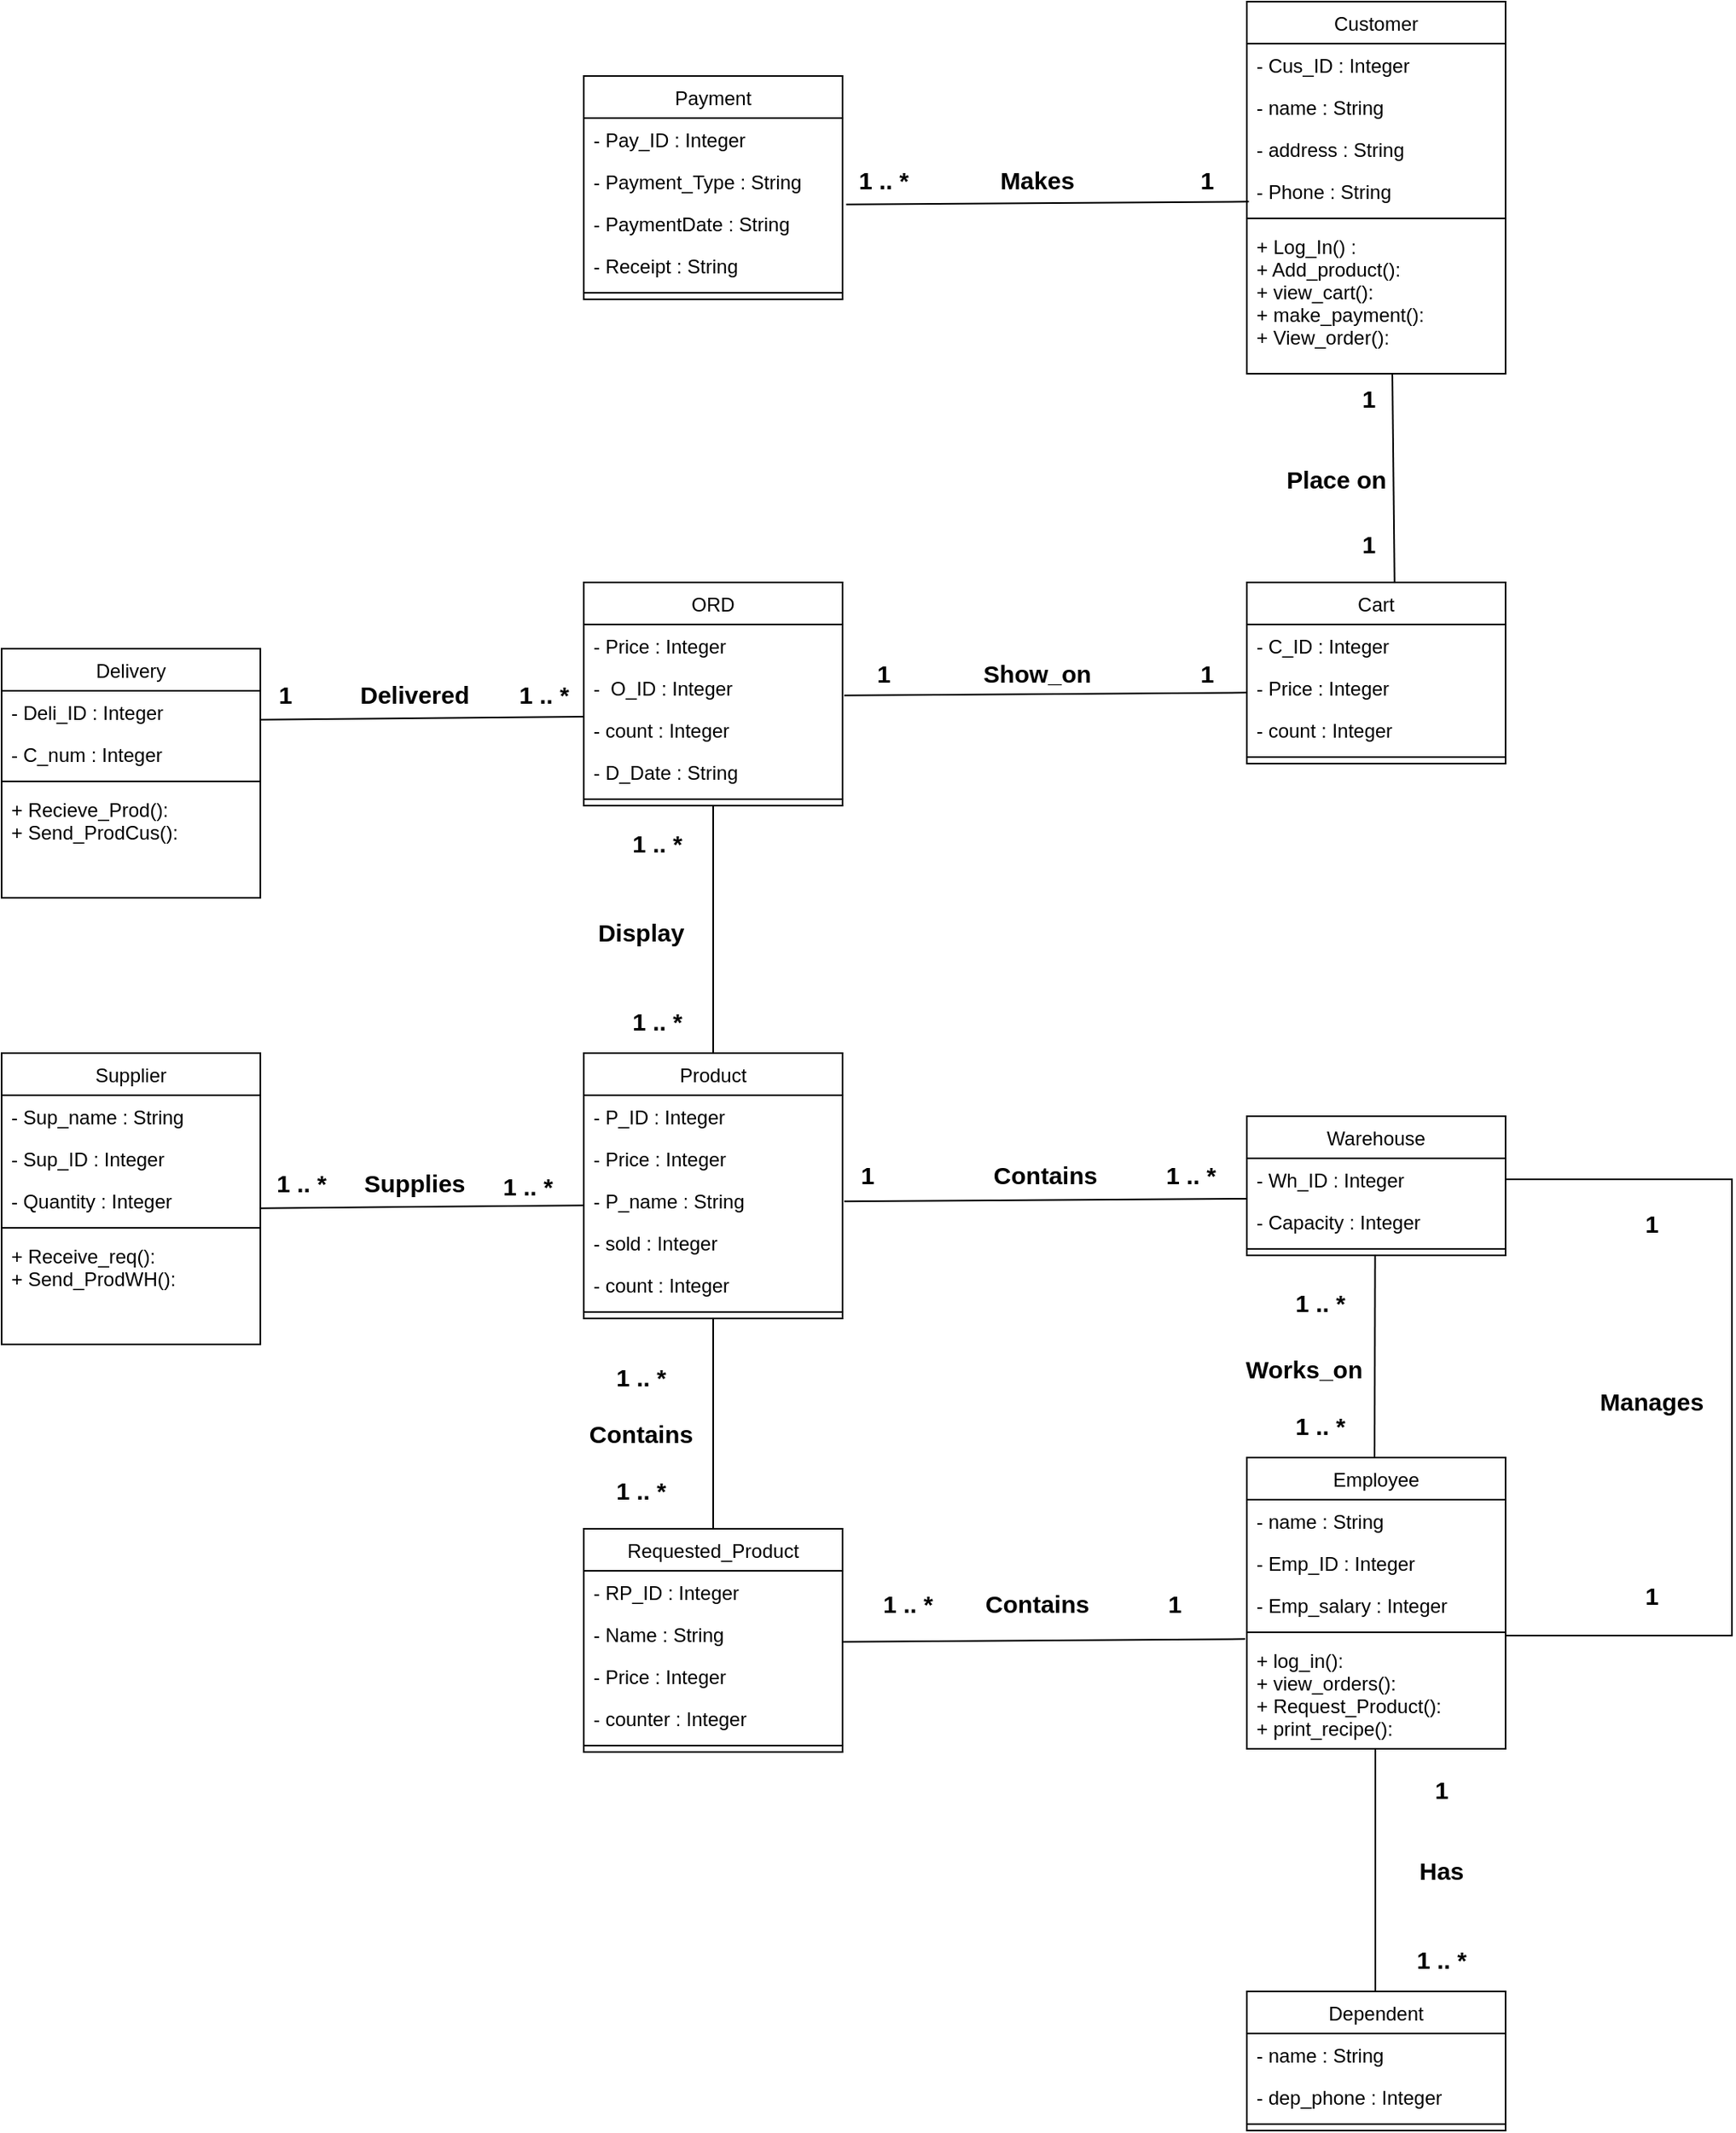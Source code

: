 <mxfile version="20.3.0" type="device"><diagram id="C5RBs43oDa-KdzZeNtuy" name="Page-1"><mxGraphModel dx="4116" dy="1567" grid="1" gridSize="10" guides="1" tooltips="1" connect="1" arrows="1" fold="1" page="1" pageScale="1" pageWidth="827" pageHeight="1169" math="0" shadow="0"><root><mxCell id="WIyWlLk6GJQsqaUBKTNV-0"/><mxCell id="WIyWlLk6GJQsqaUBKTNV-1" parent="WIyWlLk6GJQsqaUBKTNV-0"/><mxCell id="zkfFHV4jXpPFQw0GAbJ--17" value="Customer" style="swimlane;fontStyle=0;align=center;verticalAlign=top;childLayout=stackLayout;horizontal=1;startSize=26;horizontalStack=0;resizeParent=1;resizeLast=0;collapsible=1;marginBottom=0;rounded=0;shadow=0;strokeWidth=1;" parent="WIyWlLk6GJQsqaUBKTNV-1" vertex="1"><mxGeometry x="480" y="810" width="160" height="230" as="geometry"><mxRectangle x="550" y="140" width="160" height="26" as="alternateBounds"/></mxGeometry></mxCell><mxCell id="zkfFHV4jXpPFQw0GAbJ--18" value="- Cus_ID : Integer" style="text;align=left;verticalAlign=top;spacingLeft=4;spacingRight=4;overflow=hidden;rotatable=0;points=[[0,0.5],[1,0.5]];portConstraint=eastwest;" parent="zkfFHV4jXpPFQw0GAbJ--17" vertex="1"><mxGeometry y="26" width="160" height="26" as="geometry"/></mxCell><mxCell id="zkfFHV4jXpPFQw0GAbJ--19" value="- name : String" style="text;align=left;verticalAlign=top;spacingLeft=4;spacingRight=4;overflow=hidden;rotatable=0;points=[[0,0.5],[1,0.5]];portConstraint=eastwest;rounded=0;shadow=0;html=0;" parent="zkfFHV4jXpPFQw0GAbJ--17" vertex="1"><mxGeometry y="52" width="160" height="26" as="geometry"/></mxCell><mxCell id="zkfFHV4jXpPFQw0GAbJ--20" value="- address : String" style="text;align=left;verticalAlign=top;spacingLeft=4;spacingRight=4;overflow=hidden;rotatable=0;points=[[0,0.5],[1,0.5]];portConstraint=eastwest;rounded=0;shadow=0;html=0;" parent="zkfFHV4jXpPFQw0GAbJ--17" vertex="1"><mxGeometry y="78" width="160" height="26" as="geometry"/></mxCell><mxCell id="LvDWfE9tEaPg9iW0eJGp-1" value="- Phone : String" style="text;align=left;verticalAlign=top;spacingLeft=4;spacingRight=4;overflow=hidden;rotatable=0;points=[[0,0.5],[1,0.5]];portConstraint=eastwest;rounded=0;shadow=0;html=0;" vertex="1" parent="zkfFHV4jXpPFQw0GAbJ--17"><mxGeometry y="104" width="160" height="26" as="geometry"/></mxCell><mxCell id="zkfFHV4jXpPFQw0GAbJ--23" value="" style="line;html=1;strokeWidth=1;align=left;verticalAlign=middle;spacingTop=-1;spacingLeft=3;spacingRight=3;rotatable=0;labelPosition=right;points=[];portConstraint=eastwest;" parent="zkfFHV4jXpPFQw0GAbJ--17" vertex="1"><mxGeometry y="130" width="160" height="8" as="geometry"/></mxCell><mxCell id="zkfFHV4jXpPFQw0GAbJ--24" value="+ Log_In() :&#10;+ Add_product():&#10;+ view_cart():&#10;+ make_payment():&#10;+ View_order():" style="text;align=left;verticalAlign=top;spacingLeft=4;spacingRight=4;overflow=hidden;rotatable=0;points=[[0,0.5],[1,0.5]];portConstraint=eastwest;" parent="zkfFHV4jXpPFQw0GAbJ--17" vertex="1"><mxGeometry y="138" width="160" height="92" as="geometry"/></mxCell><mxCell id="LvDWfE9tEaPg9iW0eJGp-2" value="Payment" style="swimlane;fontStyle=0;align=center;verticalAlign=top;childLayout=stackLayout;horizontal=1;startSize=26;horizontalStack=0;resizeParent=1;resizeLast=0;collapsible=1;marginBottom=0;rounded=0;shadow=0;strokeWidth=1;" vertex="1" parent="WIyWlLk6GJQsqaUBKTNV-1"><mxGeometry x="70" y="856" width="160" height="138" as="geometry"><mxRectangle x="130" y="380" width="160" height="26" as="alternateBounds"/></mxGeometry></mxCell><mxCell id="LvDWfE9tEaPg9iW0eJGp-3" value="- Pay_ID : Integer" style="text;align=left;verticalAlign=top;spacingLeft=4;spacingRight=4;overflow=hidden;rotatable=0;points=[[0,0.5],[1,0.5]];portConstraint=eastwest;" vertex="1" parent="LvDWfE9tEaPg9iW0eJGp-2"><mxGeometry y="26" width="160" height="26" as="geometry"/></mxCell><mxCell id="LvDWfE9tEaPg9iW0eJGp-4" value="- Payment_Type : String" style="text;align=left;verticalAlign=top;spacingLeft=4;spacingRight=4;overflow=hidden;rotatable=0;points=[[0,0.5],[1,0.5]];portConstraint=eastwest;rounded=0;shadow=0;html=0;" vertex="1" parent="LvDWfE9tEaPg9iW0eJGp-2"><mxGeometry y="52" width="160" height="26" as="geometry"/></mxCell><mxCell id="LvDWfE9tEaPg9iW0eJGp-5" value="- PaymentDate : String" style="text;align=left;verticalAlign=top;spacingLeft=4;spacingRight=4;overflow=hidden;rotatable=0;points=[[0,0.5],[1,0.5]];portConstraint=eastwest;rounded=0;shadow=0;html=0;" vertex="1" parent="LvDWfE9tEaPg9iW0eJGp-2"><mxGeometry y="78" width="160" height="26" as="geometry"/></mxCell><mxCell id="LvDWfE9tEaPg9iW0eJGp-8" value="- Receipt : String" style="text;align=left;verticalAlign=top;spacingLeft=4;spacingRight=4;overflow=hidden;rotatable=0;points=[[0,0.5],[1,0.5]];portConstraint=eastwest;rounded=0;shadow=0;html=0;" vertex="1" parent="LvDWfE9tEaPg9iW0eJGp-2"><mxGeometry y="104" width="160" height="26" as="geometry"/></mxCell><mxCell id="LvDWfE9tEaPg9iW0eJGp-6" value="" style="line;html=1;strokeWidth=1;align=left;verticalAlign=middle;spacingTop=-1;spacingLeft=3;spacingRight=3;rotatable=0;labelPosition=right;points=[];portConstraint=eastwest;" vertex="1" parent="LvDWfE9tEaPg9iW0eJGp-2"><mxGeometry y="130" width="160" height="8" as="geometry"/></mxCell><mxCell id="LvDWfE9tEaPg9iW0eJGp-9" value="" style="endArrow=none;html=1;rounded=0;fontSize=15;entryX=0.008;entryY=0.756;entryDx=0;entryDy=0;entryPerimeter=0;exitX=1.014;exitY=1.051;exitDx=0;exitDy=0;exitPerimeter=0;" edge="1" parent="WIyWlLk6GJQsqaUBKTNV-1" source="LvDWfE9tEaPg9iW0eJGp-4" target="LvDWfE9tEaPg9iW0eJGp-1"><mxGeometry width="50" height="50" relative="1" as="geometry"><mxPoint x="230" y="930" as="sourcePoint"/><mxPoint x="708.08" y="749.998" as="targetPoint"/></mxGeometry></mxCell><mxCell id="LvDWfE9tEaPg9iW0eJGp-10" value="&lt;b&gt;Makes&lt;/b&gt;" style="text;html=1;align=center;verticalAlign=middle;resizable=0;points=[];autosize=1;strokeColor=none;fillColor=none;fontSize=15;" vertex="1" parent="WIyWlLk6GJQsqaUBKTNV-1"><mxGeometry x="315" y="905" width="70" height="30" as="geometry"/></mxCell><mxCell id="LvDWfE9tEaPg9iW0eJGp-11" value="&lt;b&gt;&lt;font style=&quot;font-size: 15px;&quot;&gt;1&lt;/font&gt;&lt;/b&gt;" style="text;html=1;align=center;verticalAlign=middle;resizable=0;points=[];autosize=1;strokeColor=none;fillColor=none;" vertex="1" parent="WIyWlLk6GJQsqaUBKTNV-1"><mxGeometry x="440" y="905" width="30" height="30" as="geometry"/></mxCell><mxCell id="LvDWfE9tEaPg9iW0eJGp-14" value="&lt;b&gt;&lt;font style=&quot;font-size: 15px;&quot;&gt;1 .. *&lt;/font&gt;&lt;/b&gt;" style="text;html=1;align=center;verticalAlign=middle;resizable=0;points=[];autosize=1;strokeColor=none;fillColor=none;" vertex="1" parent="WIyWlLk6GJQsqaUBKTNV-1"><mxGeometry x="230" y="910" width="50" height="20" as="geometry"/></mxCell><mxCell id="LvDWfE9tEaPg9iW0eJGp-15" value="Cart" style="swimlane;fontStyle=0;align=center;verticalAlign=top;childLayout=stackLayout;horizontal=1;startSize=26;horizontalStack=0;resizeParent=1;resizeLast=0;collapsible=1;marginBottom=0;rounded=0;shadow=0;strokeWidth=1;" vertex="1" parent="WIyWlLk6GJQsqaUBKTNV-1"><mxGeometry x="480" y="1169" width="160" height="112" as="geometry"><mxRectangle x="130" y="380" width="160" height="26" as="alternateBounds"/></mxGeometry></mxCell><mxCell id="LvDWfE9tEaPg9iW0eJGp-16" value="- C_ID : Integer" style="text;align=left;verticalAlign=top;spacingLeft=4;spacingRight=4;overflow=hidden;rotatable=0;points=[[0,0.5],[1,0.5]];portConstraint=eastwest;" vertex="1" parent="LvDWfE9tEaPg9iW0eJGp-15"><mxGeometry y="26" width="160" height="26" as="geometry"/></mxCell><mxCell id="LvDWfE9tEaPg9iW0eJGp-17" value="- Price : Integer" style="text;align=left;verticalAlign=top;spacingLeft=4;spacingRight=4;overflow=hidden;rotatable=0;points=[[0,0.5],[1,0.5]];portConstraint=eastwest;rounded=0;shadow=0;html=0;" vertex="1" parent="LvDWfE9tEaPg9iW0eJGp-15"><mxGeometry y="52" width="160" height="26" as="geometry"/></mxCell><mxCell id="LvDWfE9tEaPg9iW0eJGp-18" value="- count : Integer" style="text;align=left;verticalAlign=top;spacingLeft=4;spacingRight=4;overflow=hidden;rotatable=0;points=[[0,0.5],[1,0.5]];portConstraint=eastwest;rounded=0;shadow=0;html=0;" vertex="1" parent="LvDWfE9tEaPg9iW0eJGp-15"><mxGeometry y="78" width="160" height="26" as="geometry"/></mxCell><mxCell id="LvDWfE9tEaPg9iW0eJGp-20" value="" style="line;html=1;strokeWidth=1;align=left;verticalAlign=middle;spacingTop=-1;spacingLeft=3;spacingRight=3;rotatable=0;labelPosition=right;points=[];portConstraint=eastwest;" vertex="1" parent="LvDWfE9tEaPg9iW0eJGp-15"><mxGeometry y="104" width="160" height="8" as="geometry"/></mxCell><mxCell id="LvDWfE9tEaPg9iW0eJGp-21" value="" style="endArrow=none;html=1;rounded=0;fontSize=15;exitX=0.571;exitY=-0.003;exitDx=0;exitDy=0;exitPerimeter=0;" edge="1" parent="WIyWlLk6GJQsqaUBKTNV-1" source="LvDWfE9tEaPg9iW0eJGp-15"><mxGeometry width="50" height="50" relative="1" as="geometry"><mxPoint x="200.0" y="1091.666" as="sourcePoint"/><mxPoint x="570" y="1040" as="targetPoint"/></mxGeometry></mxCell><mxCell id="LvDWfE9tEaPg9iW0eJGp-22" value="&lt;b&gt;Place on&lt;/b&gt;" style="text;html=1;align=center;verticalAlign=middle;resizable=0;points=[];autosize=1;strokeColor=none;fillColor=none;fontSize=15;" vertex="1" parent="WIyWlLk6GJQsqaUBKTNV-1"><mxGeometry x="490" y="1090" width="90" height="30" as="geometry"/></mxCell><mxCell id="LvDWfE9tEaPg9iW0eJGp-23" value="&lt;b&gt;&lt;font style=&quot;font-size: 15px;&quot;&gt;1&lt;/font&gt;&lt;/b&gt;" style="text;html=1;align=center;verticalAlign=middle;resizable=0;points=[];autosize=1;strokeColor=none;fillColor=none;" vertex="1" parent="WIyWlLk6GJQsqaUBKTNV-1"><mxGeometry x="540" y="1040" width="30" height="30" as="geometry"/></mxCell><mxCell id="LvDWfE9tEaPg9iW0eJGp-24" value="&lt;b&gt;&lt;font style=&quot;font-size: 15px;&quot;&gt;1&lt;/font&gt;&lt;/b&gt;" style="text;html=1;align=center;verticalAlign=middle;resizable=0;points=[];autosize=1;strokeColor=none;fillColor=none;" vertex="1" parent="WIyWlLk6GJQsqaUBKTNV-1"><mxGeometry x="540" y="1130" width="30" height="30" as="geometry"/></mxCell><mxCell id="LvDWfE9tEaPg9iW0eJGp-25" value="ORD" style="swimlane;fontStyle=0;align=center;verticalAlign=top;childLayout=stackLayout;horizontal=1;startSize=26;horizontalStack=0;resizeParent=1;resizeLast=0;collapsible=1;marginBottom=0;rounded=0;shadow=0;strokeWidth=1;" vertex="1" parent="WIyWlLk6GJQsqaUBKTNV-1"><mxGeometry x="70" y="1169" width="160" height="138" as="geometry"><mxRectangle x="130" y="380" width="160" height="26" as="alternateBounds"/></mxGeometry></mxCell><mxCell id="LvDWfE9tEaPg9iW0eJGp-26" value="- Price : Integer" style="text;align=left;verticalAlign=top;spacingLeft=4;spacingRight=4;overflow=hidden;rotatable=0;points=[[0,0.5],[1,0.5]];portConstraint=eastwest;" vertex="1" parent="LvDWfE9tEaPg9iW0eJGp-25"><mxGeometry y="26" width="160" height="26" as="geometry"/></mxCell><mxCell id="LvDWfE9tEaPg9iW0eJGp-27" value="-  O_ID : Integer" style="text;align=left;verticalAlign=top;spacingLeft=4;spacingRight=4;overflow=hidden;rotatable=0;points=[[0,0.5],[1,0.5]];portConstraint=eastwest;rounded=0;shadow=0;html=0;" vertex="1" parent="LvDWfE9tEaPg9iW0eJGp-25"><mxGeometry y="52" width="160" height="26" as="geometry"/></mxCell><mxCell id="LvDWfE9tEaPg9iW0eJGp-28" value="- count : Integer" style="text;align=left;verticalAlign=top;spacingLeft=4;spacingRight=4;overflow=hidden;rotatable=0;points=[[0,0.5],[1,0.5]];portConstraint=eastwest;rounded=0;shadow=0;html=0;" vertex="1" parent="LvDWfE9tEaPg9iW0eJGp-25"><mxGeometry y="78" width="160" height="26" as="geometry"/></mxCell><mxCell id="LvDWfE9tEaPg9iW0eJGp-30" value="- D_Date : String" style="text;align=left;verticalAlign=top;spacingLeft=4;spacingRight=4;overflow=hidden;rotatable=0;points=[[0,0.5],[1,0.5]];portConstraint=eastwest;rounded=0;shadow=0;html=0;" vertex="1" parent="LvDWfE9tEaPg9iW0eJGp-25"><mxGeometry y="104" width="160" height="26" as="geometry"/></mxCell><mxCell id="LvDWfE9tEaPg9iW0eJGp-29" value="" style="line;html=1;strokeWidth=1;align=left;verticalAlign=middle;spacingTop=-1;spacingLeft=3;spacingRight=3;rotatable=0;labelPosition=right;points=[];portConstraint=eastwest;" vertex="1" parent="LvDWfE9tEaPg9iW0eJGp-25"><mxGeometry y="130" width="160" height="8" as="geometry"/></mxCell><mxCell id="LvDWfE9tEaPg9iW0eJGp-31" value="" style="endArrow=none;html=1;rounded=0;fontSize=15;entryX=0.008;entryY=0.756;entryDx=0;entryDy=0;entryPerimeter=0;exitX=1.014;exitY=1.051;exitDx=0;exitDy=0;exitPerimeter=0;" edge="1" parent="WIyWlLk6GJQsqaUBKTNV-1"><mxGeometry width="50" height="50" relative="1" as="geometry"><mxPoint x="230.96" y="1238.836" as="sourcePoint"/><mxPoint x="480" y="1237.166" as="targetPoint"/></mxGeometry></mxCell><mxCell id="LvDWfE9tEaPg9iW0eJGp-32" value="&lt;b&gt;Show_on&lt;/b&gt;" style="text;html=1;align=center;verticalAlign=middle;resizable=0;points=[];autosize=1;strokeColor=none;fillColor=none;fontSize=15;" vertex="1" parent="WIyWlLk6GJQsqaUBKTNV-1"><mxGeometry x="305" y="1210" width="90" height="30" as="geometry"/></mxCell><mxCell id="LvDWfE9tEaPg9iW0eJGp-33" value="&lt;b&gt;&lt;font style=&quot;font-size: 15px;&quot;&gt;1&lt;/font&gt;&lt;/b&gt;" style="text;html=1;align=center;verticalAlign=middle;resizable=0;points=[];autosize=1;strokeColor=none;fillColor=none;" vertex="1" parent="WIyWlLk6GJQsqaUBKTNV-1"><mxGeometry x="440" y="1210" width="30" height="30" as="geometry"/></mxCell><mxCell id="LvDWfE9tEaPg9iW0eJGp-34" value="&lt;b&gt;&lt;font style=&quot;font-size: 15px;&quot;&gt;1&lt;/font&gt;&lt;/b&gt;" style="text;html=1;align=center;verticalAlign=middle;resizable=0;points=[];autosize=1;strokeColor=none;fillColor=none;" vertex="1" parent="WIyWlLk6GJQsqaUBKTNV-1"><mxGeometry x="240" y="1210" width="30" height="30" as="geometry"/></mxCell><mxCell id="LvDWfE9tEaPg9iW0eJGp-35" value="Delivery" style="swimlane;fontStyle=0;align=center;verticalAlign=top;childLayout=stackLayout;horizontal=1;startSize=26;horizontalStack=0;resizeParent=1;resizeLast=0;collapsible=1;marginBottom=0;rounded=0;shadow=0;strokeWidth=1;" vertex="1" parent="WIyWlLk6GJQsqaUBKTNV-1"><mxGeometry x="-290" y="1210" width="160" height="154" as="geometry"><mxRectangle x="550" y="140" width="160" height="26" as="alternateBounds"/></mxGeometry></mxCell><mxCell id="LvDWfE9tEaPg9iW0eJGp-36" value="- Deli_ID : Integer" style="text;align=left;verticalAlign=top;spacingLeft=4;spacingRight=4;overflow=hidden;rotatable=0;points=[[0,0.5],[1,0.5]];portConstraint=eastwest;" vertex="1" parent="LvDWfE9tEaPg9iW0eJGp-35"><mxGeometry y="26" width="160" height="26" as="geometry"/></mxCell><mxCell id="LvDWfE9tEaPg9iW0eJGp-37" value="- C_num : Integer" style="text;align=left;verticalAlign=top;spacingLeft=4;spacingRight=4;overflow=hidden;rotatable=0;points=[[0,0.5],[1,0.5]];portConstraint=eastwest;rounded=0;shadow=0;html=0;" vertex="1" parent="LvDWfE9tEaPg9iW0eJGp-35"><mxGeometry y="52" width="160" height="26" as="geometry"/></mxCell><mxCell id="LvDWfE9tEaPg9iW0eJGp-40" value="" style="line;html=1;strokeWidth=1;align=left;verticalAlign=middle;spacingTop=-1;spacingLeft=3;spacingRight=3;rotatable=0;labelPosition=right;points=[];portConstraint=eastwest;" vertex="1" parent="LvDWfE9tEaPg9iW0eJGp-35"><mxGeometry y="78" width="160" height="8" as="geometry"/></mxCell><mxCell id="LvDWfE9tEaPg9iW0eJGp-83" value="+ Recieve_Prod():&#10;+ Send_ProdCus():" style="text;align=left;verticalAlign=top;spacingLeft=4;spacingRight=4;overflow=hidden;rotatable=0;points=[[0,0.5],[1,0.5]];portConstraint=eastwest;" vertex="1" parent="LvDWfE9tEaPg9iW0eJGp-35"><mxGeometry y="86" width="160" height="68" as="geometry"/></mxCell><mxCell id="LvDWfE9tEaPg9iW0eJGp-43" value="" style="endArrow=none;html=1;rounded=0;fontSize=15;exitX=1.014;exitY=1.051;exitDx=0;exitDy=0;exitPerimeter=0;" edge="1" parent="WIyWlLk6GJQsqaUBKTNV-1"><mxGeometry width="50" height="50" relative="1" as="geometry"><mxPoint x="-130" y="1253.836" as="sourcePoint"/><mxPoint x="70" y="1252" as="targetPoint"/></mxGeometry></mxCell><mxCell id="LvDWfE9tEaPg9iW0eJGp-44" value="&lt;b&gt;Delivered&lt;/b&gt;" style="text;html=1;align=center;verticalAlign=middle;resizable=0;points=[];autosize=1;strokeColor=none;fillColor=none;fontSize=15;" vertex="1" parent="WIyWlLk6GJQsqaUBKTNV-1"><mxGeometry x="-80" y="1223" width="90" height="30" as="geometry"/></mxCell><mxCell id="LvDWfE9tEaPg9iW0eJGp-45" value="&lt;b&gt;&lt;font style=&quot;font-size: 15px;&quot;&gt;1&lt;/font&gt;&lt;/b&gt;" style="text;html=1;align=center;verticalAlign=middle;resizable=0;points=[];autosize=1;strokeColor=none;fillColor=none;" vertex="1" parent="WIyWlLk6GJQsqaUBKTNV-1"><mxGeometry x="-130" y="1223" width="30" height="30" as="geometry"/></mxCell><mxCell id="LvDWfE9tEaPg9iW0eJGp-47" value="&lt;b&gt;&lt;font style=&quot;font-size: 15px;&quot;&gt;1 .. *&lt;/font&gt;&lt;/b&gt;" style="text;html=1;align=center;verticalAlign=middle;resizable=0;points=[];autosize=1;strokeColor=none;fillColor=none;" vertex="1" parent="WIyWlLk6GJQsqaUBKTNV-1"><mxGeometry x="20" y="1228" width="50" height="20" as="geometry"/></mxCell><mxCell id="LvDWfE9tEaPg9iW0eJGp-48" value="Product" style="swimlane;fontStyle=0;align=center;verticalAlign=top;childLayout=stackLayout;horizontal=1;startSize=26;horizontalStack=0;resizeParent=1;resizeLast=0;collapsible=1;marginBottom=0;rounded=0;shadow=0;strokeWidth=1;" vertex="1" parent="WIyWlLk6GJQsqaUBKTNV-1"><mxGeometry x="70" y="1460" width="160" height="164" as="geometry"><mxRectangle x="130" y="380" width="160" height="26" as="alternateBounds"/></mxGeometry></mxCell><mxCell id="LvDWfE9tEaPg9iW0eJGp-49" value="- P_ID : Integer" style="text;align=left;verticalAlign=top;spacingLeft=4;spacingRight=4;overflow=hidden;rotatable=0;points=[[0,0.5],[1,0.5]];portConstraint=eastwest;" vertex="1" parent="LvDWfE9tEaPg9iW0eJGp-48"><mxGeometry y="26" width="160" height="26" as="geometry"/></mxCell><mxCell id="LvDWfE9tEaPg9iW0eJGp-50" value="- Price : Integer" style="text;align=left;verticalAlign=top;spacingLeft=4;spacingRight=4;overflow=hidden;rotatable=0;points=[[0,0.5],[1,0.5]];portConstraint=eastwest;rounded=0;shadow=0;html=0;" vertex="1" parent="LvDWfE9tEaPg9iW0eJGp-48"><mxGeometry y="52" width="160" height="26" as="geometry"/></mxCell><mxCell id="LvDWfE9tEaPg9iW0eJGp-51" value="- P_name : String" style="text;align=left;verticalAlign=top;spacingLeft=4;spacingRight=4;overflow=hidden;rotatable=0;points=[[0,0.5],[1,0.5]];portConstraint=eastwest;rounded=0;shadow=0;html=0;" vertex="1" parent="LvDWfE9tEaPg9iW0eJGp-48"><mxGeometry y="78" width="160" height="26" as="geometry"/></mxCell><mxCell id="LvDWfE9tEaPg9iW0eJGp-52" value="- sold : Integer" style="text;align=left;verticalAlign=top;spacingLeft=4;spacingRight=4;overflow=hidden;rotatable=0;points=[[0,0.5],[1,0.5]];portConstraint=eastwest;rounded=0;shadow=0;html=0;" vertex="1" parent="LvDWfE9tEaPg9iW0eJGp-48"><mxGeometry y="104" width="160" height="26" as="geometry"/></mxCell><mxCell id="LvDWfE9tEaPg9iW0eJGp-54" value="- count : Integer" style="text;align=left;verticalAlign=top;spacingLeft=4;spacingRight=4;overflow=hidden;rotatable=0;points=[[0,0.5],[1,0.5]];portConstraint=eastwest;rounded=0;shadow=0;html=0;" vertex="1" parent="LvDWfE9tEaPg9iW0eJGp-48"><mxGeometry y="130" width="160" height="26" as="geometry"/></mxCell><mxCell id="LvDWfE9tEaPg9iW0eJGp-53" value="" style="line;html=1;strokeWidth=1;align=left;verticalAlign=middle;spacingTop=-1;spacingLeft=3;spacingRight=3;rotatable=0;labelPosition=right;points=[];portConstraint=eastwest;" vertex="1" parent="LvDWfE9tEaPg9iW0eJGp-48"><mxGeometry y="156" width="160" height="8" as="geometry"/></mxCell><mxCell id="LvDWfE9tEaPg9iW0eJGp-55" value="" style="endArrow=none;html=1;rounded=0;fontSize=15;exitX=0.5;exitY=0;exitDx=0;exitDy=0;entryX=0.5;entryY=1;entryDx=0;entryDy=0;" edge="1" parent="WIyWlLk6GJQsqaUBKTNV-1" source="LvDWfE9tEaPg9iW0eJGp-48" target="LvDWfE9tEaPg9iW0eJGp-25"><mxGeometry width="50" height="50" relative="1" as="geometry"><mxPoint x="-110" y="1381.836" as="sourcePoint"/><mxPoint x="90.0" y="1380" as="targetPoint"/></mxGeometry></mxCell><mxCell id="LvDWfE9tEaPg9iW0eJGp-57" value="&lt;b&gt;&lt;font style=&quot;font-size: 15px;&quot;&gt;1 .. *&lt;/font&gt;&lt;/b&gt;" style="text;html=1;align=center;verticalAlign=middle;resizable=0;points=[];autosize=1;strokeColor=none;fillColor=none;" vertex="1" parent="WIyWlLk6GJQsqaUBKTNV-1"><mxGeometry x="90" y="1430" width="50" height="20" as="geometry"/></mxCell><mxCell id="LvDWfE9tEaPg9iW0eJGp-58" value="&lt;b&gt;&lt;font style=&quot;font-size: 15px;&quot;&gt;1 .. *&lt;/font&gt;&lt;/b&gt;" style="text;html=1;align=center;verticalAlign=middle;resizable=0;points=[];autosize=1;strokeColor=none;fillColor=none;" vertex="1" parent="WIyWlLk6GJQsqaUBKTNV-1"><mxGeometry x="90" y="1320" width="50" height="20" as="geometry"/></mxCell><mxCell id="LvDWfE9tEaPg9iW0eJGp-59" value="&lt;b&gt;Display&lt;/b&gt;" style="text;html=1;align=center;verticalAlign=middle;resizable=0;points=[];autosize=1;strokeColor=none;fillColor=none;fontSize=15;" vertex="1" parent="WIyWlLk6GJQsqaUBKTNV-1"><mxGeometry x="65" y="1370" width="80" height="30" as="geometry"/></mxCell><mxCell id="LvDWfE9tEaPg9iW0eJGp-60" value="Warehouse" style="swimlane;fontStyle=0;align=center;verticalAlign=top;childLayout=stackLayout;horizontal=1;startSize=26;horizontalStack=0;resizeParent=1;resizeLast=0;collapsible=1;marginBottom=0;rounded=0;shadow=0;strokeWidth=1;" vertex="1" parent="WIyWlLk6GJQsqaUBKTNV-1"><mxGeometry x="480" y="1499" width="160" height="86" as="geometry"><mxRectangle x="550" y="140" width="160" height="26" as="alternateBounds"/></mxGeometry></mxCell><mxCell id="LvDWfE9tEaPg9iW0eJGp-61" value="- Wh_ID : Integer" style="text;align=left;verticalAlign=top;spacingLeft=4;spacingRight=4;overflow=hidden;rotatable=0;points=[[0,0.5],[1,0.5]];portConstraint=eastwest;" vertex="1" parent="LvDWfE9tEaPg9iW0eJGp-60"><mxGeometry y="26" width="160" height="26" as="geometry"/></mxCell><mxCell id="LvDWfE9tEaPg9iW0eJGp-62" value="- Capacity : Integer" style="text;align=left;verticalAlign=top;spacingLeft=4;spacingRight=4;overflow=hidden;rotatable=0;points=[[0,0.5],[1,0.5]];portConstraint=eastwest;rounded=0;shadow=0;html=0;" vertex="1" parent="LvDWfE9tEaPg9iW0eJGp-60"><mxGeometry y="52" width="160" height="26" as="geometry"/></mxCell><mxCell id="LvDWfE9tEaPg9iW0eJGp-63" value="" style="line;html=1;strokeWidth=1;align=left;verticalAlign=middle;spacingTop=-1;spacingLeft=3;spacingRight=3;rotatable=0;labelPosition=right;points=[];portConstraint=eastwest;" vertex="1" parent="LvDWfE9tEaPg9iW0eJGp-60"><mxGeometry y="78" width="160" height="8" as="geometry"/></mxCell><mxCell id="LvDWfE9tEaPg9iW0eJGp-64" value="" style="endArrow=none;html=1;rounded=0;fontSize=15;entryX=0.008;entryY=0.756;entryDx=0;entryDy=0;entryPerimeter=0;exitX=1.014;exitY=1.051;exitDx=0;exitDy=0;exitPerimeter=0;" edge="1" parent="WIyWlLk6GJQsqaUBKTNV-1"><mxGeometry width="50" height="50" relative="1" as="geometry"><mxPoint x="230.96" y="1551.666" as="sourcePoint"/><mxPoint x="480" y="1549.996" as="targetPoint"/></mxGeometry></mxCell><mxCell id="LvDWfE9tEaPg9iW0eJGp-65" value="&lt;b&gt;Contains&lt;/b&gt;" style="text;html=1;align=center;verticalAlign=middle;resizable=0;points=[];autosize=1;strokeColor=none;fillColor=none;fontSize=15;" vertex="1" parent="WIyWlLk6GJQsqaUBKTNV-1"><mxGeometry x="310" y="1520" width="90" height="30" as="geometry"/></mxCell><mxCell id="LvDWfE9tEaPg9iW0eJGp-67" value="&lt;b&gt;&lt;font style=&quot;font-size: 15px;&quot;&gt;1&lt;/font&gt;&lt;/b&gt;" style="text;html=1;align=center;verticalAlign=middle;resizable=0;points=[];autosize=1;strokeColor=none;fillColor=none;" vertex="1" parent="WIyWlLk6GJQsqaUBKTNV-1"><mxGeometry x="230" y="1520" width="30" height="30" as="geometry"/></mxCell><mxCell id="LvDWfE9tEaPg9iW0eJGp-68" value="&lt;b&gt;&lt;font style=&quot;font-size: 15px;&quot;&gt;1 .. *&lt;/font&gt;&lt;/b&gt;" style="text;html=1;align=center;verticalAlign=middle;resizable=0;points=[];autosize=1;strokeColor=none;fillColor=none;" vertex="1" parent="WIyWlLk6GJQsqaUBKTNV-1"><mxGeometry x="420" y="1525" width="50" height="20" as="geometry"/></mxCell><mxCell id="LvDWfE9tEaPg9iW0eJGp-70" value="Supplier" style="swimlane;fontStyle=0;align=center;verticalAlign=top;childLayout=stackLayout;horizontal=1;startSize=26;horizontalStack=0;resizeParent=1;resizeLast=0;collapsible=1;marginBottom=0;rounded=0;shadow=0;strokeWidth=1;" vertex="1" parent="WIyWlLk6GJQsqaUBKTNV-1"><mxGeometry x="-290" y="1460" width="160" height="180" as="geometry"><mxRectangle x="550" y="140" width="160" height="26" as="alternateBounds"/></mxGeometry></mxCell><mxCell id="LvDWfE9tEaPg9iW0eJGp-71" value="- Sup_name : String" style="text;align=left;verticalAlign=top;spacingLeft=4;spacingRight=4;overflow=hidden;rotatable=0;points=[[0,0.5],[1,0.5]];portConstraint=eastwest;" vertex="1" parent="LvDWfE9tEaPg9iW0eJGp-70"><mxGeometry y="26" width="160" height="26" as="geometry"/></mxCell><mxCell id="LvDWfE9tEaPg9iW0eJGp-72" value="- Sup_ID : Integer" style="text;align=left;verticalAlign=top;spacingLeft=4;spacingRight=4;overflow=hidden;rotatable=0;points=[[0,0.5],[1,0.5]];portConstraint=eastwest;rounded=0;shadow=0;html=0;" vertex="1" parent="LvDWfE9tEaPg9iW0eJGp-70"><mxGeometry y="52" width="160" height="26" as="geometry"/></mxCell><mxCell id="LvDWfE9tEaPg9iW0eJGp-74" value="- Quantity : Integer" style="text;align=left;verticalAlign=top;spacingLeft=4;spacingRight=4;overflow=hidden;rotatable=0;points=[[0,0.5],[1,0.5]];portConstraint=eastwest;rounded=0;shadow=0;html=0;" vertex="1" parent="LvDWfE9tEaPg9iW0eJGp-70"><mxGeometry y="78" width="160" height="26" as="geometry"/></mxCell><mxCell id="LvDWfE9tEaPg9iW0eJGp-73" value="" style="line;html=1;strokeWidth=1;align=left;verticalAlign=middle;spacingTop=-1;spacingLeft=3;spacingRight=3;rotatable=0;labelPosition=right;points=[];portConstraint=eastwest;" vertex="1" parent="LvDWfE9tEaPg9iW0eJGp-70"><mxGeometry y="104" width="160" height="8" as="geometry"/></mxCell><mxCell id="LvDWfE9tEaPg9iW0eJGp-80" value="+ Receive_req():&#10;+ Send_ProdWH():" style="text;align=left;verticalAlign=top;spacingLeft=4;spacingRight=4;overflow=hidden;rotatable=0;points=[[0,0.5],[1,0.5]];portConstraint=eastwest;" vertex="1" parent="LvDWfE9tEaPg9iW0eJGp-70"><mxGeometry y="112" width="160" height="68" as="geometry"/></mxCell><mxCell id="LvDWfE9tEaPg9iW0eJGp-76" value="" style="endArrow=none;html=1;rounded=0;fontSize=15;exitX=1.014;exitY=1.051;exitDx=0;exitDy=0;exitPerimeter=0;" edge="1" parent="WIyWlLk6GJQsqaUBKTNV-1"><mxGeometry width="50" height="50" relative="1" as="geometry"><mxPoint x="-130" y="1555.916" as="sourcePoint"/><mxPoint x="70.0" y="1554.08" as="targetPoint"/></mxGeometry></mxCell><mxCell id="LvDWfE9tEaPg9iW0eJGp-77" value="&lt;b&gt;Supplies&lt;/b&gt;" style="text;html=1;align=center;verticalAlign=middle;resizable=0;points=[];autosize=1;strokeColor=none;fillColor=none;fontSize=15;" vertex="1" parent="WIyWlLk6GJQsqaUBKTNV-1"><mxGeometry x="-80" y="1525" width="90" height="30" as="geometry"/></mxCell><mxCell id="LvDWfE9tEaPg9iW0eJGp-78" value="&lt;b&gt;&lt;font style=&quot;font-size: 15px;&quot;&gt;1 .. *&lt;/font&gt;&lt;/b&gt;" style="text;html=1;align=center;verticalAlign=middle;resizable=0;points=[];autosize=1;strokeColor=none;fillColor=none;" vertex="1" parent="WIyWlLk6GJQsqaUBKTNV-1"><mxGeometry x="-130" y="1530" width="50" height="20" as="geometry"/></mxCell><mxCell id="LvDWfE9tEaPg9iW0eJGp-79" value="&lt;b&gt;&lt;font style=&quot;font-size: 15px;&quot;&gt;1 .. *&lt;/font&gt;&lt;/b&gt;" style="text;html=1;align=center;verticalAlign=middle;resizable=0;points=[];autosize=1;strokeColor=none;fillColor=none;" vertex="1" parent="WIyWlLk6GJQsqaUBKTNV-1"><mxGeometry x="10" y="1532" width="50" height="20" as="geometry"/></mxCell><mxCell id="LvDWfE9tEaPg9iW0eJGp-90" value="Employee" style="swimlane;fontStyle=0;align=center;verticalAlign=top;childLayout=stackLayout;horizontal=1;startSize=26;horizontalStack=0;resizeParent=1;resizeLast=0;collapsible=1;marginBottom=0;rounded=0;shadow=0;strokeWidth=1;" vertex="1" parent="WIyWlLk6GJQsqaUBKTNV-1"><mxGeometry x="480" y="1710" width="160" height="180" as="geometry"><mxRectangle x="550" y="140" width="160" height="26" as="alternateBounds"/></mxGeometry></mxCell><mxCell id="LvDWfE9tEaPg9iW0eJGp-91" value="- name : String" style="text;align=left;verticalAlign=top;spacingLeft=4;spacingRight=4;overflow=hidden;rotatable=0;points=[[0,0.5],[1,0.5]];portConstraint=eastwest;" vertex="1" parent="LvDWfE9tEaPg9iW0eJGp-90"><mxGeometry y="26" width="160" height="26" as="geometry"/></mxCell><mxCell id="LvDWfE9tEaPg9iW0eJGp-92" value="- Emp_ID : Integer" style="text;align=left;verticalAlign=top;spacingLeft=4;spacingRight=4;overflow=hidden;rotatable=0;points=[[0,0.5],[1,0.5]];portConstraint=eastwest;rounded=0;shadow=0;html=0;" vertex="1" parent="LvDWfE9tEaPg9iW0eJGp-90"><mxGeometry y="52" width="160" height="26" as="geometry"/></mxCell><mxCell id="LvDWfE9tEaPg9iW0eJGp-93" value="- Emp_salary : Integer" style="text;align=left;verticalAlign=top;spacingLeft=4;spacingRight=4;overflow=hidden;rotatable=0;points=[[0,0.5],[1,0.5]];portConstraint=eastwest;rounded=0;shadow=0;html=0;" vertex="1" parent="LvDWfE9tEaPg9iW0eJGp-90"><mxGeometry y="78" width="160" height="26" as="geometry"/></mxCell><mxCell id="LvDWfE9tEaPg9iW0eJGp-94" value="" style="line;html=1;strokeWidth=1;align=left;verticalAlign=middle;spacingTop=-1;spacingLeft=3;spacingRight=3;rotatable=0;labelPosition=right;points=[];portConstraint=eastwest;" vertex="1" parent="LvDWfE9tEaPg9iW0eJGp-90"><mxGeometry y="104" width="160" height="8" as="geometry"/></mxCell><mxCell id="LvDWfE9tEaPg9iW0eJGp-95" value="+ log_in():&#10;+ view_orders():&#10;+ Request_Product():&#10;+ print_recipe():" style="text;align=left;verticalAlign=top;spacingLeft=4;spacingRight=4;overflow=hidden;rotatable=0;points=[[0,0.5],[1,0.5]];portConstraint=eastwest;" vertex="1" parent="LvDWfE9tEaPg9iW0eJGp-90"><mxGeometry y="112" width="160" height="68" as="geometry"/></mxCell><mxCell id="LvDWfE9tEaPg9iW0eJGp-96" value="" style="endArrow=none;html=1;rounded=0;fontSize=15;" edge="1" parent="WIyWlLk6GJQsqaUBKTNV-1"><mxGeometry width="50" height="50" relative="1" as="geometry"><mxPoint x="559" y="1710" as="sourcePoint"/><mxPoint x="559.32" y="1585" as="targetPoint"/></mxGeometry></mxCell><mxCell id="LvDWfE9tEaPg9iW0eJGp-97" value="" style="endArrow=none;html=1;rounded=0;fontSize=15;entryX=1;entryY=0.5;entryDx=0;entryDy=0;" edge="1" parent="WIyWlLk6GJQsqaUBKTNV-1" target="LvDWfE9tEaPg9iW0eJGp-61"><mxGeometry width="50" height="50" relative="1" as="geometry"><mxPoint x="640" y="1820" as="sourcePoint"/><mxPoint x="720.0" y="1689" as="targetPoint"/><Array as="points"><mxPoint x="780" y="1820"/><mxPoint x="780" y="1538"/></Array></mxGeometry></mxCell><mxCell id="LvDWfE9tEaPg9iW0eJGp-98" value="&lt;b&gt;Works_on&lt;/b&gt;" style="text;html=1;align=center;verticalAlign=middle;resizable=0;points=[];autosize=1;strokeColor=none;fillColor=none;fontSize=15;" vertex="1" parent="WIyWlLk6GJQsqaUBKTNV-1"><mxGeometry x="465" y="1640" width="100" height="30" as="geometry"/></mxCell><mxCell id="LvDWfE9tEaPg9iW0eJGp-99" value="&lt;b&gt;&lt;font style=&quot;font-size: 15px;&quot;&gt;1 .. *&lt;/font&gt;&lt;/b&gt;" style="text;html=1;align=center;verticalAlign=middle;resizable=0;points=[];autosize=1;strokeColor=none;fillColor=none;" vertex="1" parent="WIyWlLk6GJQsqaUBKTNV-1"><mxGeometry x="500" y="1680" width="50" height="20" as="geometry"/></mxCell><mxCell id="LvDWfE9tEaPg9iW0eJGp-100" value="&lt;b&gt;&lt;font style=&quot;font-size: 15px;&quot;&gt;1 .. *&lt;/font&gt;&lt;/b&gt;" style="text;html=1;align=center;verticalAlign=middle;resizable=0;points=[];autosize=1;strokeColor=none;fillColor=none;" vertex="1" parent="WIyWlLk6GJQsqaUBKTNV-1"><mxGeometry x="500" y="1604" width="50" height="20" as="geometry"/></mxCell><mxCell id="LvDWfE9tEaPg9iW0eJGp-101" value="&lt;b&gt;Manages&lt;/b&gt;" style="text;html=1;align=center;verticalAlign=middle;resizable=0;points=[];autosize=1;strokeColor=none;fillColor=none;fontSize=15;" vertex="1" parent="WIyWlLk6GJQsqaUBKTNV-1"><mxGeometry x="685" y="1660" width="90" height="30" as="geometry"/></mxCell><mxCell id="LvDWfE9tEaPg9iW0eJGp-102" value="&lt;b&gt;&lt;font style=&quot;font-size: 15px;&quot;&gt;1&lt;/font&gt;&lt;/b&gt;" style="text;html=1;align=center;verticalAlign=middle;resizable=0;points=[];autosize=1;strokeColor=none;fillColor=none;" vertex="1" parent="WIyWlLk6GJQsqaUBKTNV-1"><mxGeometry x="715" y="1550" width="30" height="30" as="geometry"/></mxCell><mxCell id="LvDWfE9tEaPg9iW0eJGp-103" value="&lt;b&gt;&lt;font style=&quot;font-size: 15px;&quot;&gt;1&lt;/font&gt;&lt;/b&gt;" style="text;html=1;align=center;verticalAlign=middle;resizable=0;points=[];autosize=1;strokeColor=none;fillColor=none;" vertex="1" parent="WIyWlLk6GJQsqaUBKTNV-1"><mxGeometry x="715" y="1780" width="30" height="30" as="geometry"/></mxCell><mxCell id="LvDWfE9tEaPg9iW0eJGp-104" value="" style="endArrow=none;html=1;rounded=0;fontSize=15;exitX=0.5;exitY=0;exitDx=0;exitDy=0;entryX=0.5;entryY=1;entryDx=0;entryDy=0;" edge="1" parent="WIyWlLk6GJQsqaUBKTNV-1"><mxGeometry width="50" height="50" relative="1" as="geometry"><mxPoint x="559.5" y="2043" as="sourcePoint"/><mxPoint x="559.5" y="1890" as="targetPoint"/></mxGeometry></mxCell><mxCell id="LvDWfE9tEaPg9iW0eJGp-105" value="Dependent" style="swimlane;fontStyle=0;align=center;verticalAlign=top;childLayout=stackLayout;horizontal=1;startSize=26;horizontalStack=0;resizeParent=1;resizeLast=0;collapsible=1;marginBottom=0;rounded=0;shadow=0;strokeWidth=1;" vertex="1" parent="WIyWlLk6GJQsqaUBKTNV-1"><mxGeometry x="480" y="2040" width="160" height="86" as="geometry"><mxRectangle x="550" y="140" width="160" height="26" as="alternateBounds"/></mxGeometry></mxCell><mxCell id="LvDWfE9tEaPg9iW0eJGp-106" value="- name : String" style="text;align=left;verticalAlign=top;spacingLeft=4;spacingRight=4;overflow=hidden;rotatable=0;points=[[0,0.5],[1,0.5]];portConstraint=eastwest;" vertex="1" parent="LvDWfE9tEaPg9iW0eJGp-105"><mxGeometry y="26" width="160" height="26" as="geometry"/></mxCell><mxCell id="LvDWfE9tEaPg9iW0eJGp-107" value="- dep_phone : Integer" style="text;align=left;verticalAlign=top;spacingLeft=4;spacingRight=4;overflow=hidden;rotatable=0;points=[[0,0.5],[1,0.5]];portConstraint=eastwest;rounded=0;shadow=0;html=0;" vertex="1" parent="LvDWfE9tEaPg9iW0eJGp-105"><mxGeometry y="52" width="160" height="26" as="geometry"/></mxCell><mxCell id="LvDWfE9tEaPg9iW0eJGp-108" value="" style="line;html=1;strokeWidth=1;align=left;verticalAlign=middle;spacingTop=-1;spacingLeft=3;spacingRight=3;rotatable=0;labelPosition=right;points=[];portConstraint=eastwest;" vertex="1" parent="LvDWfE9tEaPg9iW0eJGp-105"><mxGeometry y="78" width="160" height="8" as="geometry"/></mxCell><mxCell id="LvDWfE9tEaPg9iW0eJGp-109" value="&lt;b&gt;Has&lt;/b&gt;" style="text;html=1;align=center;verticalAlign=middle;resizable=0;points=[];autosize=1;strokeColor=none;fillColor=none;fontSize=15;" vertex="1" parent="WIyWlLk6GJQsqaUBKTNV-1"><mxGeometry x="575" y="1950" width="50" height="30" as="geometry"/></mxCell><mxCell id="LvDWfE9tEaPg9iW0eJGp-110" value="&lt;b&gt;&lt;font style=&quot;font-size: 15px;&quot;&gt;1 .. *&lt;/font&gt;&lt;/b&gt;" style="text;html=1;align=center;verticalAlign=middle;resizable=0;points=[];autosize=1;strokeColor=none;fillColor=none;" vertex="1" parent="WIyWlLk6GJQsqaUBKTNV-1"><mxGeometry x="575" y="2010" width="50" height="20" as="geometry"/></mxCell><mxCell id="LvDWfE9tEaPg9iW0eJGp-111" value="&lt;b&gt;&lt;font style=&quot;font-size: 15px;&quot;&gt;1&lt;/font&gt;&lt;/b&gt;" style="text;html=1;align=center;verticalAlign=middle;resizable=0;points=[];autosize=1;strokeColor=none;fillColor=none;" vertex="1" parent="WIyWlLk6GJQsqaUBKTNV-1"><mxGeometry x="585" y="1900" width="30" height="30" as="geometry"/></mxCell><mxCell id="LvDWfE9tEaPg9iW0eJGp-116" value="Requested_Product" style="swimlane;fontStyle=0;align=center;verticalAlign=top;childLayout=stackLayout;horizontal=1;startSize=26;horizontalStack=0;resizeParent=1;resizeLast=0;collapsible=1;marginBottom=0;rounded=0;shadow=0;strokeWidth=1;" vertex="1" parent="WIyWlLk6GJQsqaUBKTNV-1"><mxGeometry x="70" y="1754" width="160" height="138" as="geometry"><mxRectangle x="130" y="380" width="160" height="26" as="alternateBounds"/></mxGeometry></mxCell><mxCell id="LvDWfE9tEaPg9iW0eJGp-117" value="- RP_ID : Integer" style="text;align=left;verticalAlign=top;spacingLeft=4;spacingRight=4;overflow=hidden;rotatable=0;points=[[0,0.5],[1,0.5]];portConstraint=eastwest;" vertex="1" parent="LvDWfE9tEaPg9iW0eJGp-116"><mxGeometry y="26" width="160" height="26" as="geometry"/></mxCell><mxCell id="LvDWfE9tEaPg9iW0eJGp-118" value="- Name : String" style="text;align=left;verticalAlign=top;spacingLeft=4;spacingRight=4;overflow=hidden;rotatable=0;points=[[0,0.5],[1,0.5]];portConstraint=eastwest;rounded=0;shadow=0;html=0;" vertex="1" parent="LvDWfE9tEaPg9iW0eJGp-116"><mxGeometry y="52" width="160" height="26" as="geometry"/></mxCell><mxCell id="LvDWfE9tEaPg9iW0eJGp-119" value="- Price : Integer" style="text;align=left;verticalAlign=top;spacingLeft=4;spacingRight=4;overflow=hidden;rotatable=0;points=[[0,0.5],[1,0.5]];portConstraint=eastwest;rounded=0;shadow=0;html=0;" vertex="1" parent="LvDWfE9tEaPg9iW0eJGp-116"><mxGeometry y="78" width="160" height="26" as="geometry"/></mxCell><mxCell id="LvDWfE9tEaPg9iW0eJGp-120" value="- counter : Integer" style="text;align=left;verticalAlign=top;spacingLeft=4;spacingRight=4;overflow=hidden;rotatable=0;points=[[0,0.5],[1,0.5]];portConstraint=eastwest;rounded=0;shadow=0;html=0;" vertex="1" parent="LvDWfE9tEaPg9iW0eJGp-116"><mxGeometry y="104" width="160" height="26" as="geometry"/></mxCell><mxCell id="LvDWfE9tEaPg9iW0eJGp-122" value="" style="line;html=1;strokeWidth=1;align=left;verticalAlign=middle;spacingTop=-1;spacingLeft=3;spacingRight=3;rotatable=0;labelPosition=right;points=[];portConstraint=eastwest;" vertex="1" parent="LvDWfE9tEaPg9iW0eJGp-116"><mxGeometry y="130" width="160" height="8" as="geometry"/></mxCell><mxCell id="LvDWfE9tEaPg9iW0eJGp-123" value="" style="endArrow=none;html=1;rounded=0;fontSize=15;entryX=0.008;entryY=0.756;entryDx=0;entryDy=0;entryPerimeter=0;exitX=1.014;exitY=1.051;exitDx=0;exitDy=0;exitPerimeter=0;" edge="1" parent="WIyWlLk6GJQsqaUBKTNV-1"><mxGeometry width="50" height="50" relative="1" as="geometry"><mxPoint x="230.0" y="1823.836" as="sourcePoint"/><mxPoint x="479.04" y="1822.166" as="targetPoint"/></mxGeometry></mxCell><mxCell id="LvDWfE9tEaPg9iW0eJGp-124" value="" style="endArrow=none;html=1;rounded=0;fontSize=15;entryX=0.5;entryY=1;entryDx=0;entryDy=0;exitX=0.5;exitY=0;exitDx=0;exitDy=0;" edge="1" parent="WIyWlLk6GJQsqaUBKTNV-1" source="LvDWfE9tEaPg9iW0eJGp-116" target="LvDWfE9tEaPg9iW0eJGp-48"><mxGeometry width="50" height="50" relative="1" as="geometry"><mxPoint x="150" y="1750" as="sourcePoint"/><mxPoint y="1660" as="targetPoint"/></mxGeometry></mxCell><mxCell id="LvDWfE9tEaPg9iW0eJGp-125" value="&lt;b&gt;Contains&lt;/b&gt;" style="text;html=1;align=center;verticalAlign=middle;resizable=0;points=[];autosize=1;strokeColor=none;fillColor=none;fontSize=15;" vertex="1" parent="WIyWlLk6GJQsqaUBKTNV-1"><mxGeometry x="305" y="1785" width="90" height="30" as="geometry"/></mxCell><mxCell id="LvDWfE9tEaPg9iW0eJGp-126" value="&lt;b&gt;Contains&lt;/b&gt;" style="text;html=1;align=center;verticalAlign=middle;resizable=0;points=[];autosize=1;strokeColor=none;fillColor=none;fontSize=15;" vertex="1" parent="WIyWlLk6GJQsqaUBKTNV-1"><mxGeometry x="60" y="1680" width="90" height="30" as="geometry"/></mxCell><mxCell id="LvDWfE9tEaPg9iW0eJGp-127" value="&lt;b&gt;&lt;font style=&quot;font-size: 15px;&quot;&gt;1 .. *&lt;/font&gt;&lt;/b&gt;" style="text;html=1;align=center;verticalAlign=middle;resizable=0;points=[];autosize=1;strokeColor=none;fillColor=none;" vertex="1" parent="WIyWlLk6GJQsqaUBKTNV-1"><mxGeometry x="80" y="1720" width="50" height="20" as="geometry"/></mxCell><mxCell id="LvDWfE9tEaPg9iW0eJGp-128" value="&lt;b&gt;&lt;font style=&quot;font-size: 15px;&quot;&gt;1 .. *&lt;/font&gt;&lt;/b&gt;" style="text;html=1;align=center;verticalAlign=middle;resizable=0;points=[];autosize=1;strokeColor=none;fillColor=none;" vertex="1" parent="WIyWlLk6GJQsqaUBKTNV-1"><mxGeometry x="80" y="1650" width="50" height="20" as="geometry"/></mxCell><mxCell id="LvDWfE9tEaPg9iW0eJGp-129" value="&lt;b&gt;&lt;font style=&quot;font-size: 15px;&quot;&gt;1 .. *&lt;/font&gt;&lt;/b&gt;" style="text;html=1;align=center;verticalAlign=middle;resizable=0;points=[];autosize=1;strokeColor=none;fillColor=none;" vertex="1" parent="WIyWlLk6GJQsqaUBKTNV-1"><mxGeometry x="245" y="1790" width="50" height="20" as="geometry"/></mxCell><mxCell id="LvDWfE9tEaPg9iW0eJGp-130" value="&lt;b&gt;&lt;font style=&quot;font-size: 15px;&quot;&gt;1&lt;/font&gt;&lt;/b&gt;" style="text;html=1;align=center;verticalAlign=middle;resizable=0;points=[];autosize=1;strokeColor=none;fillColor=none;" vertex="1" parent="WIyWlLk6GJQsqaUBKTNV-1"><mxGeometry x="420" y="1785" width="30" height="30" as="geometry"/></mxCell></root></mxGraphModel></diagram></mxfile>